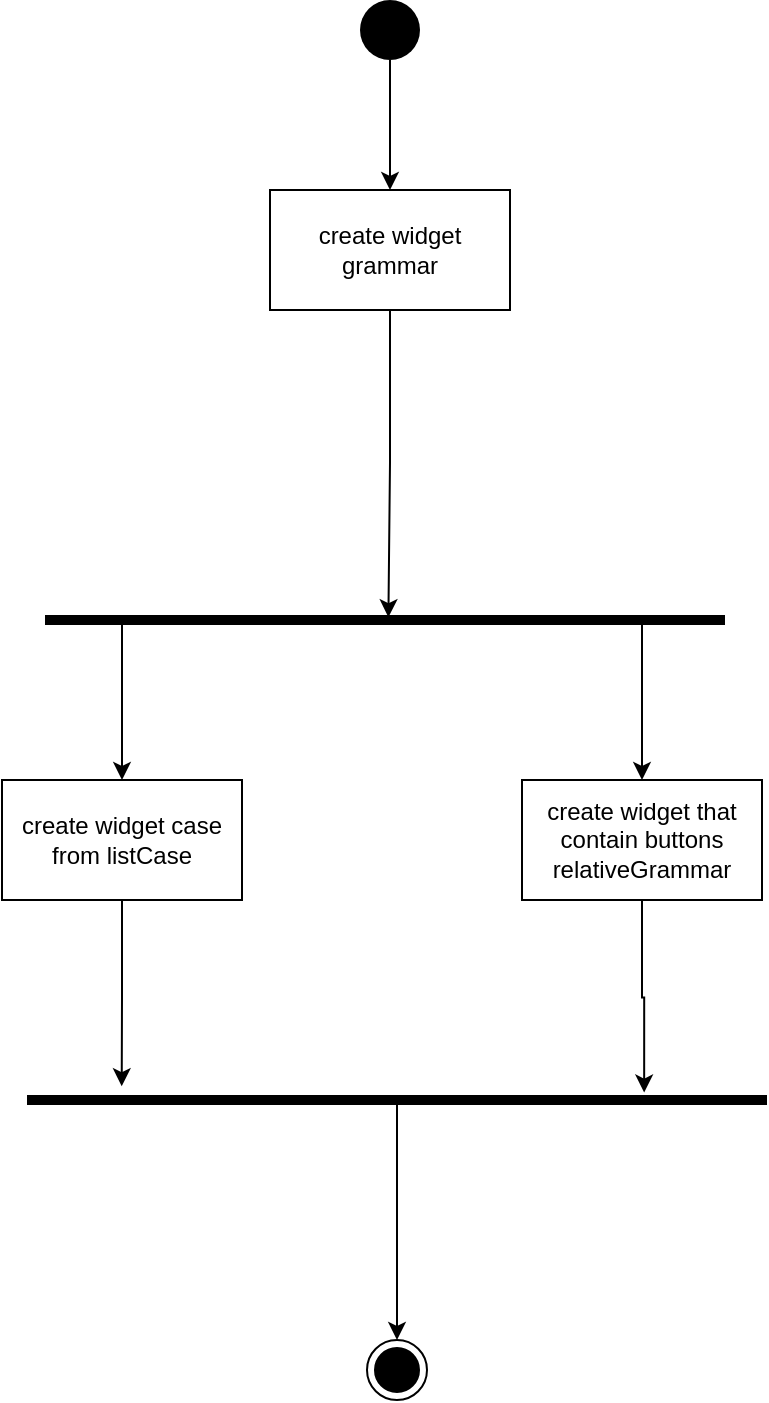 <mxfile version="20.3.0" type="device" pages="3"><diagram id="C5RBs43oDa-KdzZeNtuy" name="Initial"><mxGraphModel dx="782" dy="579" grid="1" gridSize="10" guides="1" tooltips="1" connect="1" arrows="1" fold="1" page="1" pageScale="1" pageWidth="827" pageHeight="1169" math="0" shadow="0"><root><mxCell id="WIyWlLk6GJQsqaUBKTNV-0"/><mxCell id="WIyWlLk6GJQsqaUBKTNV-1" parent="WIyWlLk6GJQsqaUBKTNV-0"/><mxCell id="aWUplbEYOrZF9MvyzPi_-2" value="" style="edgeStyle=orthogonalEdgeStyle;rounded=0;orthogonalLoop=1;jettySize=auto;html=1;" parent="WIyWlLk6GJQsqaUBKTNV-1" source="aWUplbEYOrZF9MvyzPi_-0" target="aWUplbEYOrZF9MvyzPi_-1" edge="1"><mxGeometry relative="1" as="geometry"/></mxCell><mxCell id="aWUplbEYOrZF9MvyzPi_-0" value="" style="ellipse;fillColor=#000000;strokeColor=none;" parent="WIyWlLk6GJQsqaUBKTNV-1" vertex="1"><mxGeometry x="399" y="10" width="30" height="30" as="geometry"/></mxCell><mxCell id="aWUplbEYOrZF9MvyzPi_-4" style="edgeStyle=orthogonalEdgeStyle;rounded=0;orthogonalLoop=1;jettySize=auto;html=1;entryX=0.222;entryY=0.495;entryDx=0;entryDy=0;entryPerimeter=0;" parent="WIyWlLk6GJQsqaUBKTNV-1" source="aWUplbEYOrZF9MvyzPi_-1" target="aWUplbEYOrZF9MvyzPi_-3" edge="1"><mxGeometry relative="1" as="geometry"/></mxCell><mxCell id="aWUplbEYOrZF9MvyzPi_-1" value="create widget grammar" style="whiteSpace=wrap;html=1;fillColor=default;strokeColor=default;" parent="WIyWlLk6GJQsqaUBKTNV-1" vertex="1"><mxGeometry x="354" y="105" width="120" height="60" as="geometry"/></mxCell><mxCell id="aWUplbEYOrZF9MvyzPi_-6" value="" style="edgeStyle=orthogonalEdgeStyle;rounded=0;orthogonalLoop=1;jettySize=auto;html=1;" parent="WIyWlLk6GJQsqaUBKTNV-1" source="aWUplbEYOrZF9MvyzPi_-3" target="aWUplbEYOrZF9MvyzPi_-5" edge="1"><mxGeometry relative="1" as="geometry"><Array as="points"><mxPoint x="280" y="350"/><mxPoint x="280" y="350"/></Array></mxGeometry></mxCell><mxCell id="aWUplbEYOrZF9MvyzPi_-8" style="edgeStyle=orthogonalEdgeStyle;rounded=0;orthogonalLoop=1;jettySize=auto;html=1;entryX=0.5;entryY=0;entryDx=0;entryDy=0;" parent="WIyWlLk6GJQsqaUBKTNV-1" source="aWUplbEYOrZF9MvyzPi_-3" target="aWUplbEYOrZF9MvyzPi_-7" edge="1"><mxGeometry relative="1" as="geometry"><Array as="points"><mxPoint x="540" y="361"/><mxPoint x="540" y="361"/></Array></mxGeometry></mxCell><mxCell id="aWUplbEYOrZF9MvyzPi_-3" value="" style="html=1;points=[];perimeter=orthogonalPerimeter;fillColor=#000000;strokeColor=none;rotation=90;" parent="WIyWlLk6GJQsqaUBKTNV-1" vertex="1"><mxGeometry x="409" y="150" width="5" height="340" as="geometry"/></mxCell><mxCell id="aWUplbEYOrZF9MvyzPi_-11" style="edgeStyle=orthogonalEdgeStyle;rounded=0;orthogonalLoop=1;jettySize=auto;html=1;entryX=-0.876;entryY=0.872;entryDx=0;entryDy=0;entryPerimeter=0;" parent="WIyWlLk6GJQsqaUBKTNV-1" source="aWUplbEYOrZF9MvyzPi_-5" target="aWUplbEYOrZF9MvyzPi_-9" edge="1"><mxGeometry relative="1" as="geometry"/></mxCell><mxCell id="aWUplbEYOrZF9MvyzPi_-5" value="create widget case from listCase" style="whiteSpace=wrap;html=1;fillColor=default;strokeColor=default;" parent="WIyWlLk6GJQsqaUBKTNV-1" vertex="1"><mxGeometry x="220" y="400" width="120" height="60" as="geometry"/></mxCell><mxCell id="aWUplbEYOrZF9MvyzPi_-12" style="edgeStyle=orthogonalEdgeStyle;rounded=0;orthogonalLoop=1;jettySize=auto;html=1;entryX=-0.249;entryY=0.166;entryDx=0;entryDy=0;entryPerimeter=0;" parent="WIyWlLk6GJQsqaUBKTNV-1" source="aWUplbEYOrZF9MvyzPi_-7" target="aWUplbEYOrZF9MvyzPi_-9" edge="1"><mxGeometry relative="1" as="geometry"/></mxCell><mxCell id="aWUplbEYOrZF9MvyzPi_-7" value="create widget that contain buttons relativeGrammar" style="whiteSpace=wrap;html=1;fillColor=default;strokeColor=default;" parent="WIyWlLk6GJQsqaUBKTNV-1" vertex="1"><mxGeometry x="480" y="400" width="120" height="60" as="geometry"/></mxCell><mxCell id="aWUplbEYOrZF9MvyzPi_-14" style="edgeStyle=orthogonalEdgeStyle;rounded=0;orthogonalLoop=1;jettySize=auto;html=1;entryX=0.5;entryY=0;entryDx=0;entryDy=0;" parent="WIyWlLk6GJQsqaUBKTNV-1" source="aWUplbEYOrZF9MvyzPi_-9" target="aWUplbEYOrZF9MvyzPi_-13" edge="1"><mxGeometry relative="1" as="geometry"/></mxCell><mxCell id="aWUplbEYOrZF9MvyzPi_-9" value="" style="html=1;points=[];perimeter=orthogonalPerimeter;fillColor=#000000;strokeColor=none;rotation=90;" parent="WIyWlLk6GJQsqaUBKTNV-1" vertex="1"><mxGeometry x="415" y="375" width="5" height="370" as="geometry"/></mxCell><mxCell id="aWUplbEYOrZF9MvyzPi_-13" value="" style="ellipse;html=1;shape=endState;fillColor=strokeColor;strokeColor=default;" parent="WIyWlLk6GJQsqaUBKTNV-1" vertex="1"><mxGeometry x="402.5" y="680" width="30" height="30" as="geometry"/></mxCell></root></mxGraphModel></diagram><diagram id="f2g1c085jDtgbOm630L6" name="Activity"><mxGraphModel dx="782" dy="579" grid="1" gridSize="10" guides="1" tooltips="1" connect="1" arrows="1" fold="1" page="1" pageScale="1" pageWidth="3300" pageHeight="4681" math="0" shadow="0"><root><mxCell id="0"/><mxCell id="1" parent="0"/><mxCell id="mX-AIF02yJDexizeEH4F-3" value="" style="edgeStyle=orthogonalEdgeStyle;rounded=0;orthogonalLoop=1;jettySize=auto;html=1;" parent="1" source="mX-AIF02yJDexizeEH4F-1" target="mX-AIF02yJDexizeEH4F-2" edge="1"><mxGeometry relative="1" as="geometry"/></mxCell><mxCell id="mX-AIF02yJDexizeEH4F-1" value="the screen display UI_grammar" style="whiteSpace=wrap;html=1;strokeColor=default;fillColor=default;" parent="1" vertex="1"><mxGeometry x="1080" y="80" width="120" height="60" as="geometry"/></mxCell><mxCell id="mX-AIF02yJDexizeEH4F-9" style="edgeStyle=orthogonalEdgeStyle;rounded=0;orthogonalLoop=1;jettySize=auto;html=1;entryX=0;entryY=0.5;entryDx=0;entryDy=0;" parent="1" source="mX-AIF02yJDexizeEH4F-2" target="mX-AIF02yJDexizeEH4F-8" edge="1"><mxGeometry relative="1" as="geometry"/></mxCell><mxCell id="Y7HCDMCdJ9A1XRVrKSpa-2" value="" style="edgeStyle=orthogonalEdgeStyle;rounded=0;orthogonalLoop=1;jettySize=auto;html=1;" parent="1" source="mX-AIF02yJDexizeEH4F-2" target="Y7HCDMCdJ9A1XRVrKSpa-1" edge="1"><mxGeometry relative="1" as="geometry"/></mxCell><mxCell id="mX-AIF02yJDexizeEH4F-2" value="click relativeGrammar" style="rhombus;whiteSpace=wrap;html=1;" parent="1" vertex="1"><mxGeometry x="1085" y="200" width="110" height="130" as="geometry"/></mxCell><mxCell id="mX-AIF02yJDexizeEH4F-7" value="Yes" style="text;html=1;align=center;verticalAlign=middle;resizable=0;points=[];autosize=1;strokeColor=none;fillColor=none;" parent="1" vertex="1"><mxGeometry x="1140" y="380" width="40" height="30" as="geometry"/></mxCell><mxCell id="mX-AIF02yJDexizeEH4F-8" value="" style="shape=sumEllipse;perimeter=ellipsePerimeter;whiteSpace=wrap;html=1;backgroundOutline=1;strokeColor=default;fillColor=default;" parent="1" vertex="1"><mxGeometry x="1300" y="250" width="30" height="30" as="geometry"/></mxCell><mxCell id="mX-AIF02yJDexizeEH4F-10" value="No" style="text;html=1;align=center;verticalAlign=middle;resizable=0;points=[];autosize=1;strokeColor=none;fillColor=none;" parent="1" vertex="1"><mxGeometry x="1210" y="240" width="40" height="30" as="geometry"/></mxCell><mxCell id="Y7HCDMCdJ9A1XRVrKSpa-4" value="" style="edgeStyle=orthogonalEdgeStyle;rounded=0;orthogonalLoop=1;jettySize=auto;html=1;" parent="1" source="Y7HCDMCdJ9A1XRVrKSpa-1" target="Y7HCDMCdJ9A1XRVrKSpa-3" edge="1"><mxGeometry relative="1" as="geometry"/></mxCell><mxCell id="Y7HCDMCdJ9A1XRVrKSpa-1" value="search grammar from DB" style="ellipse;whiteSpace=wrap;html=1;" parent="1" vertex="1"><mxGeometry x="1080" y="445" width="120" height="60" as="geometry"/></mxCell><mxCell id="Y7HCDMCdJ9A1XRVrKSpa-5" style="edgeStyle=orthogonalEdgeStyle;rounded=0;orthogonalLoop=1;jettySize=auto;html=1;entryX=0;entryY=0.5;entryDx=0;entryDy=0;" parent="1" source="Y7HCDMCdJ9A1XRVrKSpa-3" target="mX-AIF02yJDexizeEH4F-1" edge="1"><mxGeometry relative="1" as="geometry"><Array as="points"><mxPoint x="1020" y="615"/><mxPoint x="1020" y="110"/></Array></mxGeometry></mxCell><mxCell id="Y7HCDMCdJ9A1XRVrKSpa-3" value="set grammar" style="ellipse;whiteSpace=wrap;html=1;" parent="1" vertex="1"><mxGeometry x="1080" y="585" width="120" height="60" as="geometry"/></mxCell></root></mxGraphModel></diagram><diagram id="7OHi__JqsfhULIcPtWs1" name="Sequence"><mxGraphModel dx="1117" dy="827" grid="1" gridSize="10" guides="1" tooltips="1" connect="1" arrows="1" fold="1" page="1" pageScale="1" pageWidth="3300" pageHeight="4681" math="0" shadow="0"><root><mxCell id="0"/><mxCell id="1" parent="0"/><mxCell id="E2mvqY-L4CayGaYUzBqp-1" value="" style="shape=umlLifeline;participant=umlActor;perimeter=lifelinePerimeter;whiteSpace=wrap;html=1;container=1;collapsible=0;recursiveResize=0;verticalAlign=top;spacingTop=36;outlineConnect=0;strokeColor=default;fillColor=default;" parent="1" vertex="1"><mxGeometry x="350" y="80" width="20" height="640" as="geometry"/></mxCell><mxCell id="E2mvqY-L4CayGaYUzBqp-5" value="" style="html=1;points=[];perimeter=orthogonalPerimeter;strokeColor=default;fillColor=default;" parent="E2mvqY-L4CayGaYUzBqp-1" vertex="1"><mxGeometry x="5" y="120" width="10" height="400" as="geometry"/></mxCell><mxCell id="E2mvqY-L4CayGaYUzBqp-2" value=":UI_Grammar" style="shape=umlLifeline;perimeter=lifelinePerimeter;whiteSpace=wrap;html=1;container=1;collapsible=0;recursiveResize=0;outlineConnect=0;strokeColor=default;fillColor=default;" parent="1" vertex="1"><mxGeometry x="460" y="80" width="100" height="640" as="geometry"/></mxCell><mxCell id="E2mvqY-L4CayGaYUzBqp-6" value="" style="html=1;points=[];perimeter=orthogonalPerimeter;strokeColor=default;fillColor=default;" parent="E2mvqY-L4CayGaYUzBqp-2" vertex="1"><mxGeometry x="45" y="120" width="10" height="440" as="geometry"/></mxCell><mxCell id="BuNjhPIg9hTTaCsvZwF0-9" value="" style="html=1;points=[];perimeter=orthogonalPerimeter;" vertex="1" parent="E2mvqY-L4CayGaYUzBqp-2"><mxGeometry x="51" y="420" width="10" height="40" as="geometry"/></mxCell><mxCell id="BuNjhPIg9hTTaCsvZwF0-10" value="setData(grammarObject)" style="edgeStyle=orthogonalEdgeStyle;html=1;align=left;spacingLeft=2;endArrow=block;rounded=0;entryX=1;entryY=0;" edge="1" target="BuNjhPIg9hTTaCsvZwF0-9" parent="E2mvqY-L4CayGaYUzBqp-2"><mxGeometry relative="1" as="geometry"><mxPoint x="56" y="400" as="sourcePoint"/><Array as="points"><mxPoint x="86" y="400"/></Array></mxGeometry></mxCell><mxCell id="E2mvqY-L4CayGaYUzBqp-3" value=":Core_Grammar" style="shape=umlLifeline;perimeter=lifelinePerimeter;whiteSpace=wrap;html=1;container=1;collapsible=0;recursiveResize=0;outlineConnect=0;strokeColor=default;fillColor=default;" parent="1" vertex="1"><mxGeometry x="630" y="80" width="100" height="640" as="geometry"/></mxCell><mxCell id="BuNjhPIg9hTTaCsvZwF0-11" value="" style="html=1;points=[];perimeter=orthogonalPerimeter;" vertex="1" parent="E2mvqY-L4CayGaYUzBqp-3"><mxGeometry x="45" y="520" width="10" height="40" as="geometry"/></mxCell><mxCell id="E2mvqY-L4CayGaYUzBqp-7" value="click relative grammar" style="html=1;verticalAlign=bottom;endArrow=block;rounded=0;" parent="1" source="E2mvqY-L4CayGaYUzBqp-1" target="E2mvqY-L4CayGaYUzBqp-2" edge="1"><mxGeometry width="80" relative="1" as="geometry"><mxPoint x="510" y="190" as="sourcePoint"/><mxPoint x="590" y="190" as="targetPoint"/><Array as="points"><mxPoint x="480" y="200"/></Array></mxGeometry></mxCell><mxCell id="BuNjhPIg9hTTaCsvZwF0-1" value=":L_Grammar" style="shape=umlLifeline;perimeter=lifelinePerimeter;whiteSpace=wrap;html=1;container=1;collapsible=0;recursiveResize=0;outlineConnect=0;strokeColor=default;fillColor=default;" vertex="1" parent="1"><mxGeometry x="840" y="80" width="100" height="640" as="geometry"/></mxCell><mxCell id="BuNjhPIg9hTTaCsvZwF0-3" value="" style="html=1;points=[];perimeter=orthogonalPerimeter;" vertex="1" parent="BuNjhPIg9hTTaCsvZwF0-1"><mxGeometry x="45" y="160" width="10" height="200" as="geometry"/></mxCell><mxCell id="BuNjhPIg9hTTaCsvZwF0-2" value=":DB_Grammar" style="shape=umlLifeline;perimeter=lifelinePerimeter;whiteSpace=wrap;html=1;container=1;collapsible=0;recursiveResize=0;outlineConnect=0;strokeColor=default;fillColor=default;" vertex="1" parent="1"><mxGeometry x="1040" y="80" width="100" height="640" as="geometry"/></mxCell><mxCell id="BuNjhPIg9hTTaCsvZwF0-5" value="" style="html=1;points=[];perimeter=orthogonalPerimeter;" vertex="1" parent="BuNjhPIg9hTTaCsvZwF0-2"><mxGeometry x="45" y="200" width="10" height="80" as="geometry"/></mxCell><mxCell id="BuNjhPIg9hTTaCsvZwF0-4" value="searchGrammar(text)" style="html=1;verticalAlign=bottom;endArrow=block;rounded=0;" edge="1" parent="1" source="E2mvqY-L4CayGaYUzBqp-2" target="BuNjhPIg9hTTaCsvZwF0-1"><mxGeometry width="80" relative="1" as="geometry"><mxPoint x="710" y="220" as="sourcePoint"/><mxPoint x="790" y="220" as="targetPoint"/><Array as="points"><mxPoint x="780" y="240"/></Array></mxGeometry></mxCell><mxCell id="BuNjhPIg9hTTaCsvZwF0-6" value="searchGrammar(text)" style="html=1;verticalAlign=bottom;endArrow=block;rounded=0;" edge="1" parent="1" source="BuNjhPIg9hTTaCsvZwF0-1" target="BuNjhPIg9hTTaCsvZwF0-2"><mxGeometry width="80" relative="1" as="geometry"><mxPoint x="830" y="240" as="sourcePoint"/><mxPoint x="910" y="240" as="targetPoint"/><Array as="points"><mxPoint x="1020" y="280"/></Array></mxGeometry></mxCell><mxCell id="BuNjhPIg9hTTaCsvZwF0-7" value="grammarObject" style="html=1;verticalAlign=bottom;endArrow=open;dashed=1;endSize=8;rounded=0;" edge="1" parent="1" source="BuNjhPIg9hTTaCsvZwF0-2" target="BuNjhPIg9hTTaCsvZwF0-1"><mxGeometry relative="1" as="geometry"><mxPoint x="870" y="320" as="sourcePoint"/><mxPoint x="790" y="320" as="targetPoint"/><Array as="points"><mxPoint x="1000" y="360"/></Array></mxGeometry></mxCell><mxCell id="BuNjhPIg9hTTaCsvZwF0-8" value="grammarObject" style="html=1;verticalAlign=bottom;endArrow=open;dashed=1;endSize=8;rounded=0;" edge="1" parent="1" source="BuNjhPIg9hTTaCsvZwF0-1" target="E2mvqY-L4CayGaYUzBqp-2"><mxGeometry relative="1" as="geometry"><mxPoint x="740" y="350" as="sourcePoint"/><mxPoint x="660" y="350" as="targetPoint"/><Array as="points"><mxPoint x="770" y="440"/></Array></mxGeometry></mxCell><mxCell id="BuNjhPIg9hTTaCsvZwF0-12" value="grapReRen(UI_Grammar)" style="html=1;verticalAlign=bottom;endArrow=block;rounded=0;" edge="1" parent="1"><mxGeometry width="80" relative="1" as="geometry"><mxPoint x="679.5" y="600" as="sourcePoint"/><mxPoint x="359.324" y="600" as="targetPoint"/><Array as="points"><mxPoint x="630" y="600"/></Array></mxGeometry></mxCell></root></mxGraphModel></diagram></mxfile>